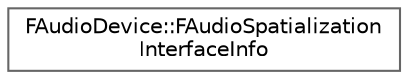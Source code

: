 digraph "Graphical Class Hierarchy"
{
 // INTERACTIVE_SVG=YES
 // LATEX_PDF_SIZE
  bgcolor="transparent";
  edge [fontname=Helvetica,fontsize=10,labelfontname=Helvetica,labelfontsize=10];
  node [fontname=Helvetica,fontsize=10,shape=box,height=0.2,width=0.4];
  rankdir="LR";
  Node0 [id="Node000000",label="FAudioDevice::FAudioSpatialization\lInterfaceInfo",height=0.2,width=0.4,color="grey40", fillcolor="white", style="filled",URL="$dd/d2c/structFAudioDevice_1_1FAudioSpatializationInterfaceInfo.html",tooltip=" "];
}
